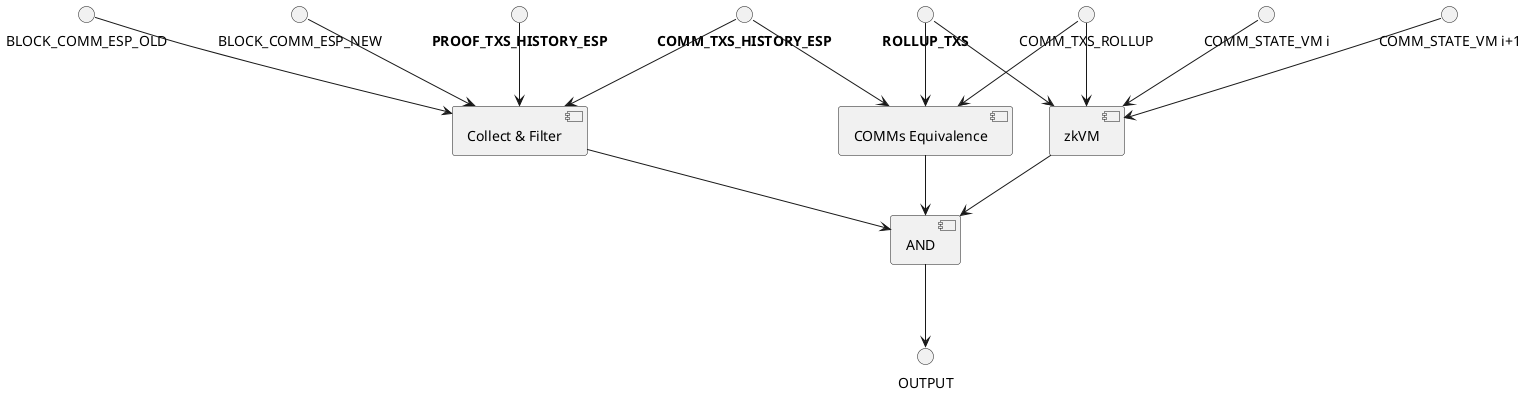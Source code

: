 @startuml


[Collect & Filter] as CF
[COMMs Equivalence] as CE
[AND] as AND

[zkVM] as ZK

BLOCK_COMM_ESP_OLD --> CF
BLOCK_COMM_ESP_NEW --> CF
"<b>PROOF_TXS_HISTORY_ESP</b>" --> CF
"<b>ROLLUP_TXS</b>" --> CE
"<b>ROLLUP_TXS</b>" --> ZK

COMM_TXS_ROLLUP --> CE
"<b>COMM_TXS_HISTORY_ESP</b>" --> CE
"<b>COMM_TXS_HISTORY_ESP</b>" --> CF

"COMM_STATE_VM i" --> ZK
"COMM_STATE_VM i+1" --> ZK
COMM_TXS_ROLLUP --> ZK


ZK --> AND
CE --> AND
CF --> AND

AND --> OUTPUT


@enduml
